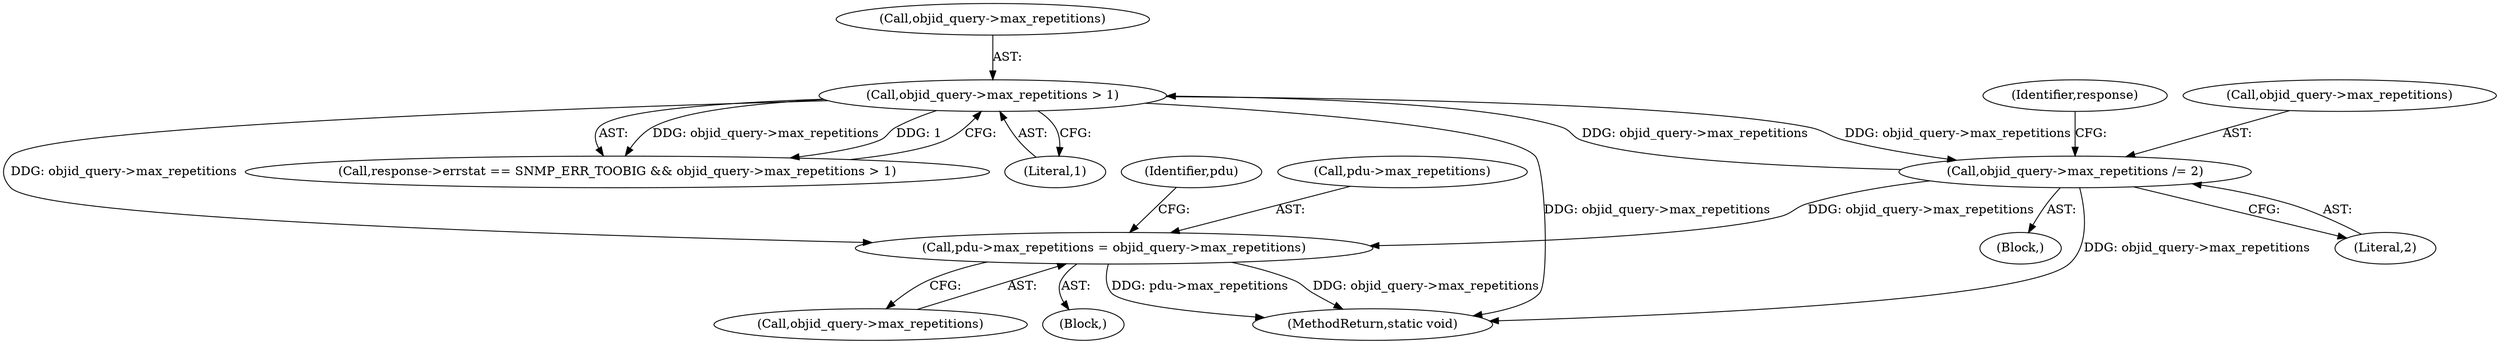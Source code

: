 digraph "0_php_cab1c3b3708eead315e033359d07049b23b147a3_5@pointer" {
"1000261" [label="(Call,pdu->max_repetitions = objid_query->max_repetitions)"];
"1000952" [label="(Call,objid_query->max_repetitions > 1)"];
"1000958" [label="(Call,objid_query->max_repetitions /= 2)"];
"1000265" [label="(Call,objid_query->max_repetitions)"];
"1000958" [label="(Call,objid_query->max_repetitions /= 2)"];
"1000956" [label="(Literal,1)"];
"1000953" [label="(Call,objid_query->max_repetitions)"];
"1000964" [label="(Identifier,response)"];
"1000959" [label="(Call,objid_query->max_repetitions)"];
"1000962" [label="(Literal,2)"];
"1000269" [label="(Identifier,pdu)"];
"1000946" [label="(Call,response->errstat == SNMP_ERR_TOOBIG && objid_query->max_repetitions > 1)"];
"1000249" [label="(Block,)"];
"1001158" [label="(MethodReturn,static void)"];
"1000262" [label="(Call,pdu->max_repetitions)"];
"1000261" [label="(Call,pdu->max_repetitions = objid_query->max_repetitions)"];
"1000952" [label="(Call,objid_query->max_repetitions > 1)"];
"1000957" [label="(Block,)"];
"1000261" -> "1000249"  [label="AST: "];
"1000261" -> "1000265"  [label="CFG: "];
"1000262" -> "1000261"  [label="AST: "];
"1000265" -> "1000261"  [label="AST: "];
"1000269" -> "1000261"  [label="CFG: "];
"1000261" -> "1001158"  [label="DDG: objid_query->max_repetitions"];
"1000261" -> "1001158"  [label="DDG: pdu->max_repetitions"];
"1000952" -> "1000261"  [label="DDG: objid_query->max_repetitions"];
"1000958" -> "1000261"  [label="DDG: objid_query->max_repetitions"];
"1000952" -> "1000946"  [label="AST: "];
"1000952" -> "1000956"  [label="CFG: "];
"1000953" -> "1000952"  [label="AST: "];
"1000956" -> "1000952"  [label="AST: "];
"1000946" -> "1000952"  [label="CFG: "];
"1000952" -> "1001158"  [label="DDG: objid_query->max_repetitions"];
"1000952" -> "1000946"  [label="DDG: objid_query->max_repetitions"];
"1000952" -> "1000946"  [label="DDG: 1"];
"1000958" -> "1000952"  [label="DDG: objid_query->max_repetitions"];
"1000952" -> "1000958"  [label="DDG: objid_query->max_repetitions"];
"1000958" -> "1000957"  [label="AST: "];
"1000958" -> "1000962"  [label="CFG: "];
"1000959" -> "1000958"  [label="AST: "];
"1000962" -> "1000958"  [label="AST: "];
"1000964" -> "1000958"  [label="CFG: "];
"1000958" -> "1001158"  [label="DDG: objid_query->max_repetitions"];
}
